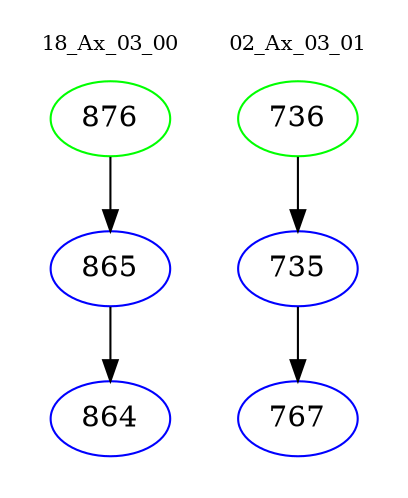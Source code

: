 digraph{
subgraph cluster_0 {
color = white
label = "18_Ax_03_00";
fontsize=10;
T0_876 [label="876", color="green"]
T0_876 -> T0_865 [color="black"]
T0_865 [label="865", color="blue"]
T0_865 -> T0_864 [color="black"]
T0_864 [label="864", color="blue"]
}
subgraph cluster_1 {
color = white
label = "02_Ax_03_01";
fontsize=10;
T1_736 [label="736", color="green"]
T1_736 -> T1_735 [color="black"]
T1_735 [label="735", color="blue"]
T1_735 -> T1_767 [color="black"]
T1_767 [label="767", color="blue"]
}
}
